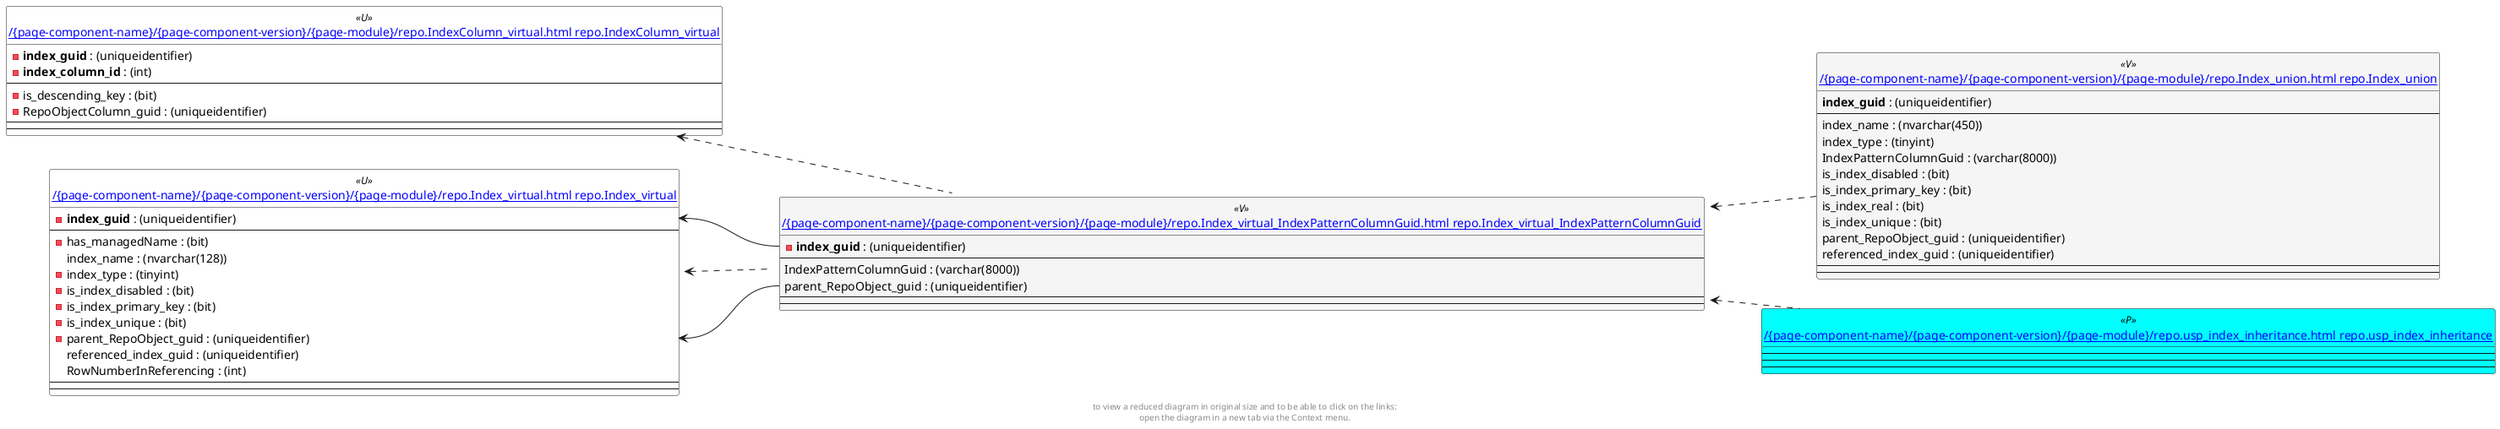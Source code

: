 @startuml
left to right direction
'top to bottom direction
hide circle
'avoide "." issues:
set namespaceSeparator none


skinparam class {
  BackgroundColor White
  BackgroundColor<<FN>> Yellow
  BackgroundColor<<FS>> Yellow
  BackgroundColor<<FT>> LightGray
  BackgroundColor<<IF>> Yellow
  BackgroundColor<<IS>> Yellow
  BackgroundColor<<P>> Aqua
  BackgroundColor<<PC>> Aqua
  BackgroundColor<<SN>> Yellow
  BackgroundColor<<SO>> SlateBlue
  BackgroundColor<<TF>> LightGray
  BackgroundColor<<TR>> Tomato
  BackgroundColor<<U>> White
  BackgroundColor<<V>> WhiteSmoke
  BackgroundColor<<X>> Aqua
}


entity "[[{site-url}/{page-component-name}/{page-component-version}/{page-module}/repo.Index_union.html repo.Index_union]]" as repo.Index_union << V >> {
  **index_guid** : (uniqueidentifier)
  --
  index_name : (nvarchar(450))
  index_type : (tinyint)
  IndexPatternColumnGuid : (varchar(8000))
  is_index_disabled : (bit)
  is_index_primary_key : (bit)
  is_index_real : (bit)
  is_index_unique : (bit)
  parent_RepoObject_guid : (uniqueidentifier)
  referenced_index_guid : (uniqueidentifier)
  --
  --
}

entity "[[{site-url}/{page-component-name}/{page-component-version}/{page-module}/repo.Index_virtual.html repo.Index_virtual]]" as repo.Index_virtual << U >> {
  - **index_guid** : (uniqueidentifier)
  --
  - has_managedName : (bit)
  index_name : (nvarchar(128))
  - index_type : (tinyint)
  - is_index_disabled : (bit)
  - is_index_primary_key : (bit)
  - is_index_unique : (bit)
  - parent_RepoObject_guid : (uniqueidentifier)
  referenced_index_guid : (uniqueidentifier)
  RowNumberInReferencing : (int)
  --
  --
}

entity "[[{site-url}/{page-component-name}/{page-component-version}/{page-module}/repo.Index_virtual_IndexPatternColumnGuid.html repo.Index_virtual_IndexPatternColumnGuid]]" as repo.Index_virtual_IndexPatternColumnGuid << V >> {
  - **index_guid** : (uniqueidentifier)
  --
  IndexPatternColumnGuid : (varchar(8000))
  parent_RepoObject_guid : (uniqueidentifier)
  --
  --
}

entity "[[{site-url}/{page-component-name}/{page-component-version}/{page-module}/repo.IndexColumn_virtual.html repo.IndexColumn_virtual]]" as repo.IndexColumn_virtual << U >> {
  - **index_guid** : (uniqueidentifier)
  - **index_column_id** : (int)
  --
  - is_descending_key : (bit)
  - RepoObjectColumn_guid : (uniqueidentifier)
  --
  --
}

entity "[[{site-url}/{page-component-name}/{page-component-version}/{page-module}/repo.usp_index_inheritance.html repo.usp_index_inheritance]]" as repo.usp_index_inheritance << P >> {
  --
  --
  --
}

repo.Index_virtual <.. repo.Index_virtual_IndexPatternColumnGuid
repo.Index_virtual_IndexPatternColumnGuid <.. repo.usp_index_inheritance
repo.Index_virtual_IndexPatternColumnGuid <.. repo.Index_union
repo.IndexColumn_virtual <.. repo.Index_virtual_IndexPatternColumnGuid
repo.Index_virtual::index_guid <-- repo.Index_virtual_IndexPatternColumnGuid::index_guid
repo.Index_virtual::parent_RepoObject_guid <-- repo.Index_virtual_IndexPatternColumnGuid::parent_RepoObject_guid
footer
to view a reduced diagram in original size and to be able to click on the links:
open the diagram in a new tab via the Context menu.
end footer

@enduml


